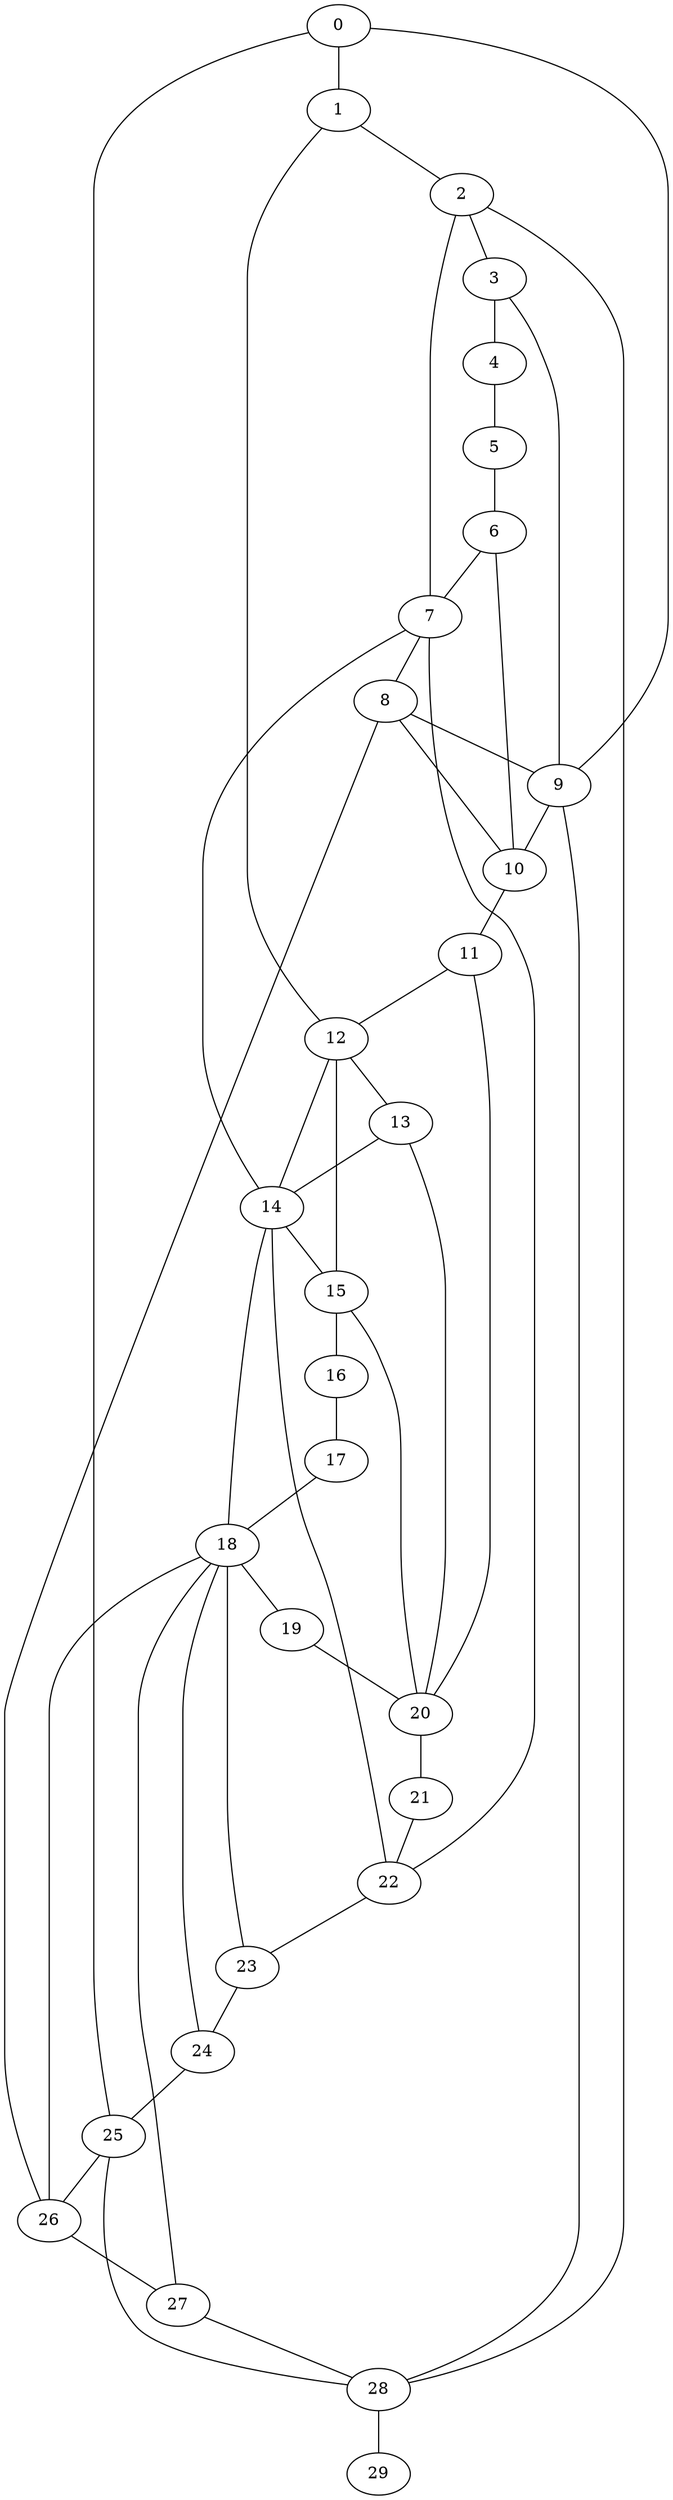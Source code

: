 
graph graphname {
    0 -- 1
0 -- 25
0 -- 9
1 -- 2
1 -- 12
2 -- 3
2 -- 7
2 -- 28
3 -- 4
3 -- 9
4 -- 5
5 -- 6
6 -- 7
6 -- 10
7 -- 8
7 -- 14
7 -- 22
8 -- 9
8 -- 10
8 -- 26
9 -- 10
9 -- 28
10 -- 11
11 -- 12
11 -- 20
12 -- 13
12 -- 14
12 -- 15
13 -- 14
13 -- 20
14 -- 15
14 -- 18
14 -- 22
15 -- 16
15 -- 20
16 -- 17
17 -- 18
18 -- 19
18 -- 26
18 -- 23
18 -- 27
18 -- 24
19 -- 20
20 -- 21
21 -- 22
22 -- 23
23 -- 24
24 -- 25
25 -- 26
25 -- 28
26 -- 27
27 -- 28
28 -- 29

}
